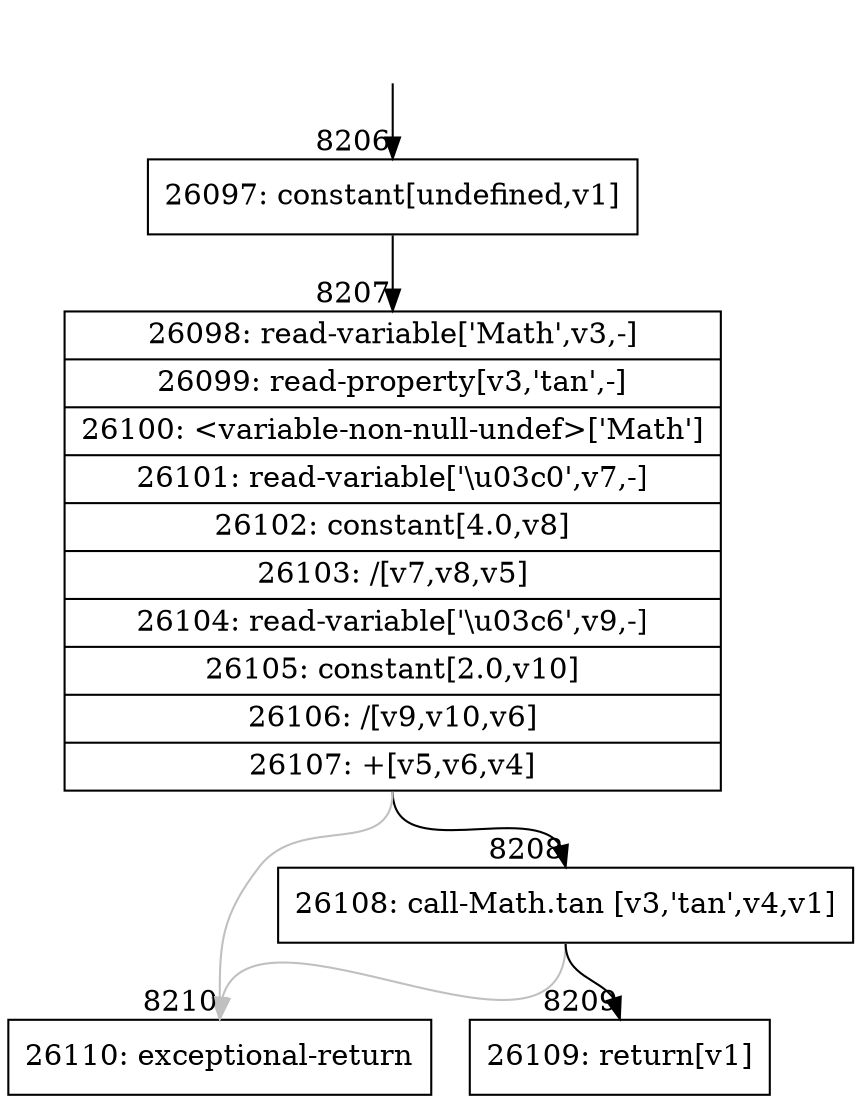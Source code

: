 digraph {
rankdir="TD"
BB_entry779[shape=none,label=""];
BB_entry779 -> BB8206 [tailport=s, headport=n, headlabel="    8206"]
BB8206 [shape=record label="{26097: constant[undefined,v1]}" ] 
BB8206 -> BB8207 [tailport=s, headport=n, headlabel="      8207"]
BB8207 [shape=record label="{26098: read-variable['Math',v3,-]|26099: read-property[v3,'tan',-]|26100: \<variable-non-null-undef\>['Math']|26101: read-variable['\\u03c0',v7,-]|26102: constant[4.0,v8]|26103: /[v7,v8,v5]|26104: read-variable['\\u03c6',v9,-]|26105: constant[2.0,v10]|26106: /[v9,v10,v6]|26107: +[v5,v6,v4]}" ] 
BB8207 -> BB8208 [tailport=s, headport=n, headlabel="      8208"]
BB8207 -> BB8210 [tailport=s, headport=n, color=gray, headlabel="      8210"]
BB8208 [shape=record label="{26108: call-Math.tan [v3,'tan',v4,v1]}" ] 
BB8208 -> BB8209 [tailport=s, headport=n, headlabel="      8209"]
BB8208 -> BB8210 [tailport=s, headport=n, color=gray]
BB8209 [shape=record label="{26109: return[v1]}" ] 
BB8210 [shape=record label="{26110: exceptional-return}" ] 
//#$~ 4683
}
